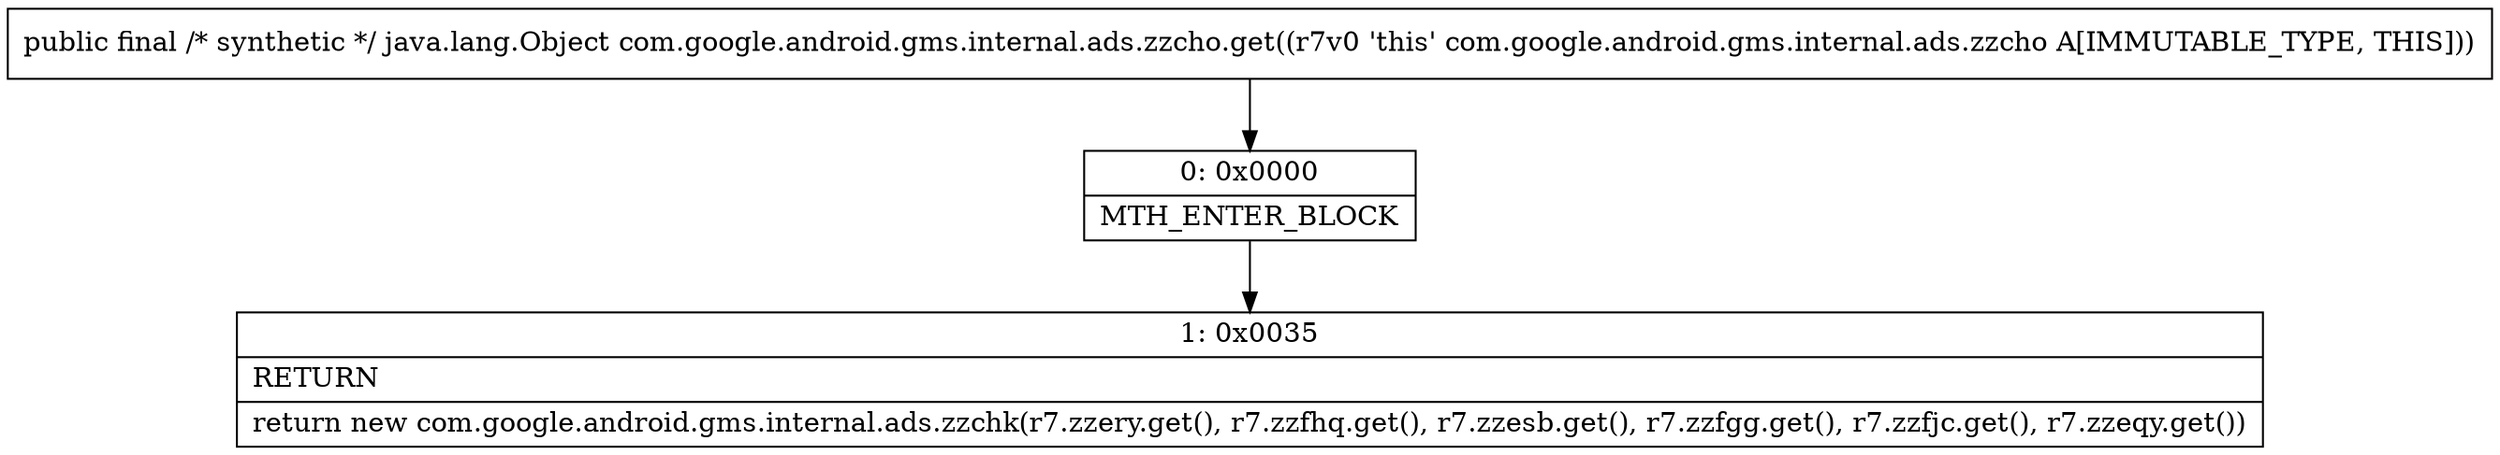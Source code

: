 digraph "CFG forcom.google.android.gms.internal.ads.zzcho.get()Ljava\/lang\/Object;" {
Node_0 [shape=record,label="{0\:\ 0x0000|MTH_ENTER_BLOCK\l}"];
Node_1 [shape=record,label="{1\:\ 0x0035|RETURN\l|return new com.google.android.gms.internal.ads.zzchk(r7.zzery.get(), r7.zzfhq.get(), r7.zzesb.get(), r7.zzfgg.get(), r7.zzfjc.get(), r7.zzeqy.get())\l}"];
MethodNode[shape=record,label="{public final \/* synthetic *\/ java.lang.Object com.google.android.gms.internal.ads.zzcho.get((r7v0 'this' com.google.android.gms.internal.ads.zzcho A[IMMUTABLE_TYPE, THIS])) }"];
MethodNode -> Node_0;
Node_0 -> Node_1;
}


